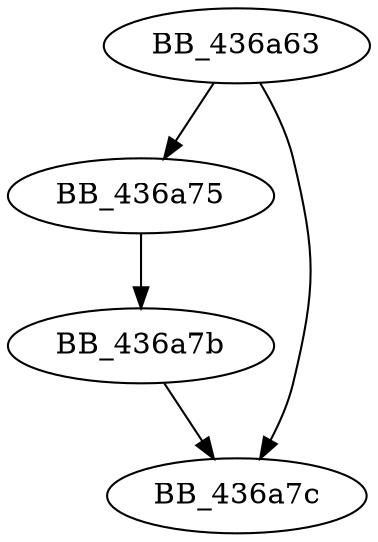 DiGraph sub_436A63{
BB_436a63->BB_436a75
BB_436a63->BB_436a7c
BB_436a75->BB_436a7b
BB_436a7b->BB_436a7c
}
